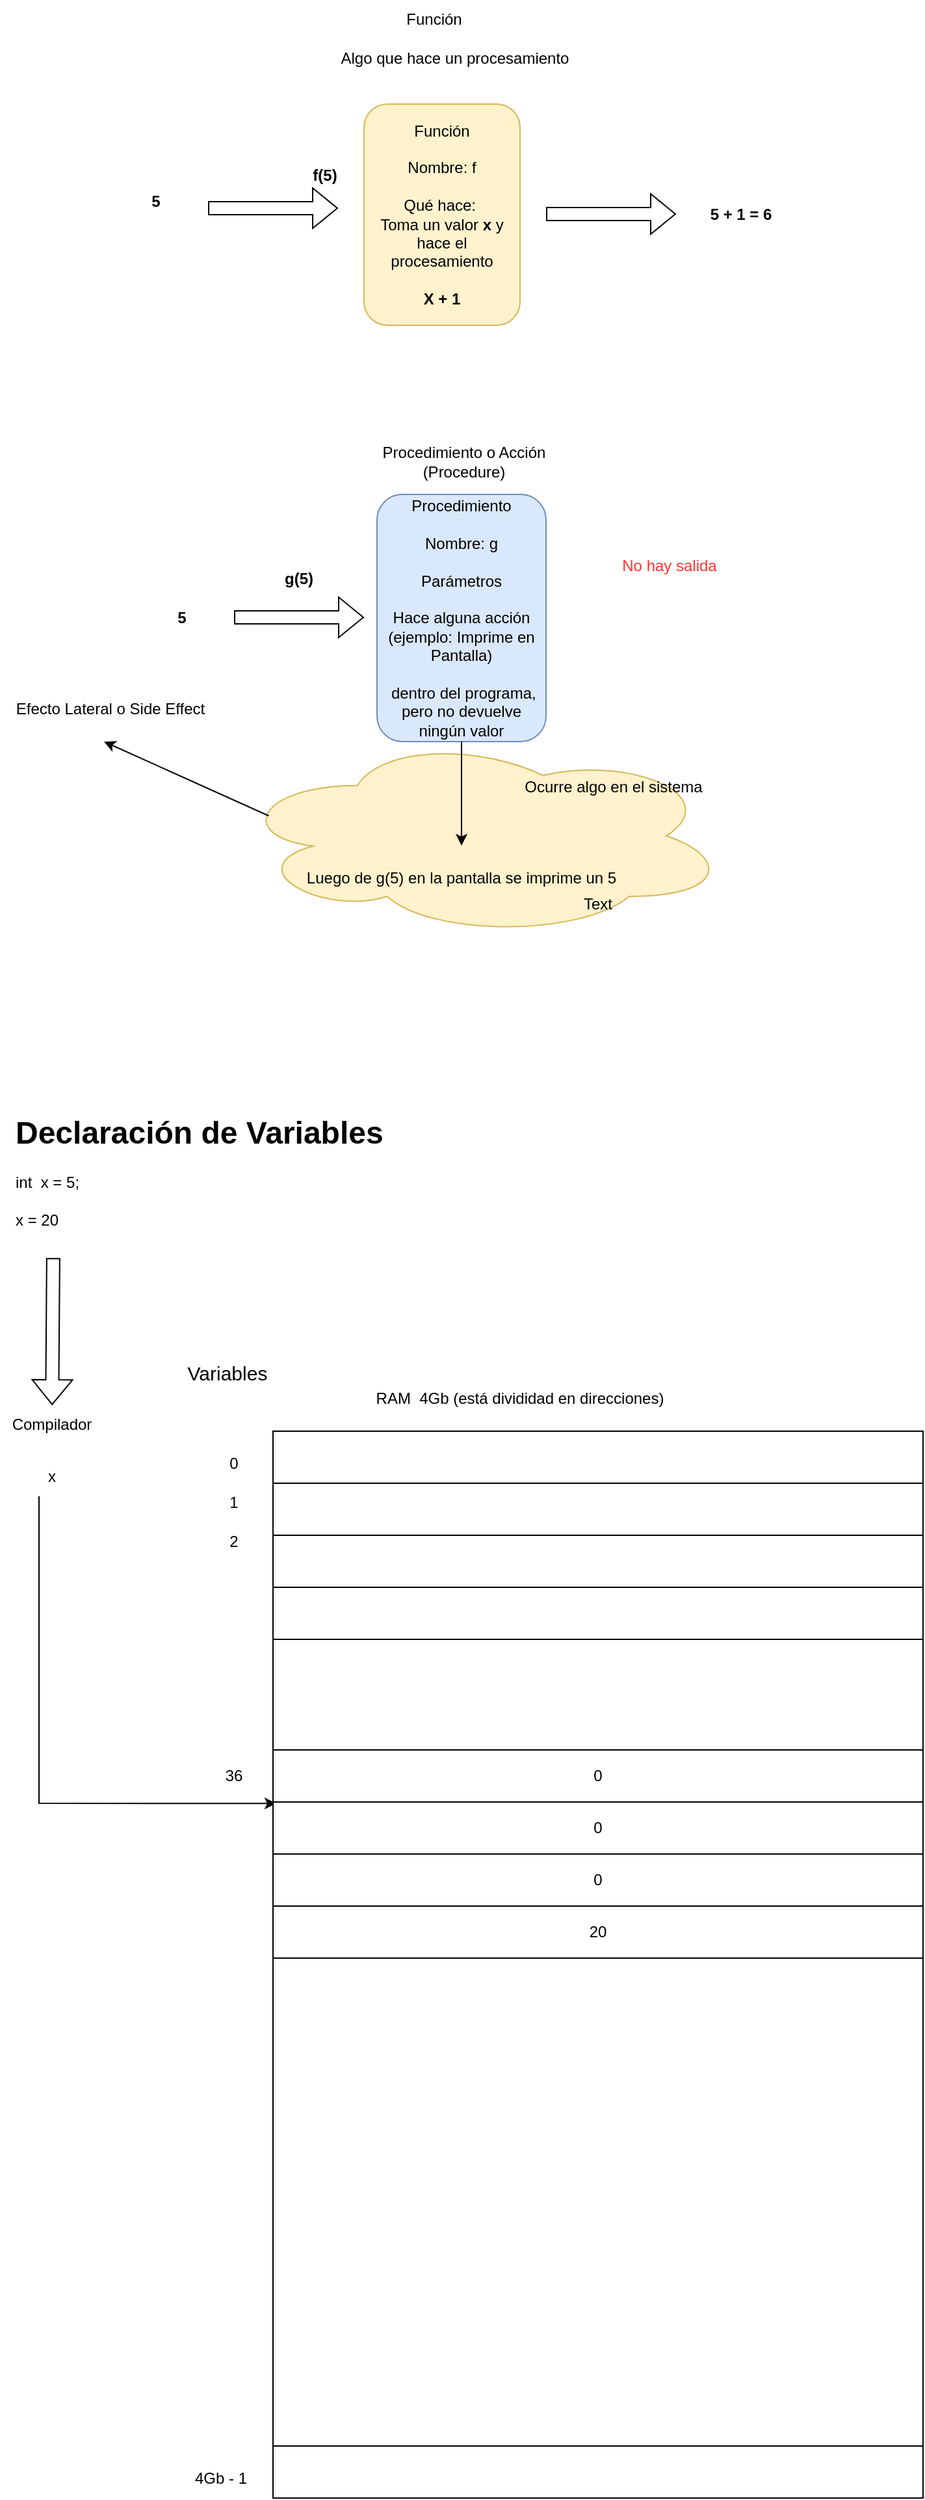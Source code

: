 <mxfile version="24.8.4">
  <diagram name="Page-1" id="OMScAwG-kNJ3uhis41Wr">
    <mxGraphModel grid="1" page="1" gridSize="10" guides="1" tooltips="1" connect="1" arrows="1" fold="1" pageScale="1" pageWidth="827" pageHeight="1169" math="0" shadow="0">
      <root>
        <mxCell id="0" />
        <mxCell id="1" parent="0" />
        <mxCell id="cO0M3a5bvMooVGa-kS_4-1" value="Función&lt;br&gt;&lt;br&gt;Nombre: f&lt;br&gt;&lt;br&gt;Qué hace:&amp;nbsp;&lt;br&gt;Toma un valor &lt;b&gt;x&lt;/b&gt;&amp;nbsp;y hace el procesamiento&lt;br&gt;&lt;br&gt;&lt;div&gt;&lt;b&gt;X + 1&lt;/b&gt;&lt;/div&gt;" style="rounded=1;whiteSpace=wrap;html=1;fillColor=#fff2cc;strokeColor=#d6b656;" vertex="1" parent="1">
          <mxGeometry x="360" y="120" width="120" height="170" as="geometry" />
        </mxCell>
        <mxCell id="cO0M3a5bvMooVGa-kS_4-2" value="Algo que hace un procesamiento" style="text;html=1;align=center;verticalAlign=middle;whiteSpace=wrap;rounded=0;" vertex="1" parent="1">
          <mxGeometry x="340" y="70" width="180" height="30" as="geometry" />
        </mxCell>
        <mxCell id="cO0M3a5bvMooVGa-kS_4-3" value="&lt;b&gt;5&lt;/b&gt;" style="text;html=1;align=center;verticalAlign=middle;whiteSpace=wrap;rounded=0;" vertex="1" parent="1">
          <mxGeometry x="170" y="180" width="60" height="30" as="geometry" />
        </mxCell>
        <mxCell id="cO0M3a5bvMooVGa-kS_4-4" value="" style="shape=flexArrow;endArrow=classic;html=1;rounded=0;" edge="1" parent="1">
          <mxGeometry width="50" height="50" relative="1" as="geometry">
            <mxPoint x="240" y="200" as="sourcePoint" />
            <mxPoint x="340" y="200" as="targetPoint" />
          </mxGeometry>
        </mxCell>
        <mxCell id="cO0M3a5bvMooVGa-kS_4-5" value="&lt;b&gt;f(5)&lt;/b&gt;" style="text;html=1;align=center;verticalAlign=middle;whiteSpace=wrap;rounded=0;" vertex="1" parent="1">
          <mxGeometry x="300" y="160" width="60" height="30" as="geometry" />
        </mxCell>
        <mxCell id="cO0M3a5bvMooVGa-kS_4-6" value="" style="shape=flexArrow;endArrow=classic;html=1;rounded=0;" edge="1" parent="1">
          <mxGeometry width="50" height="50" relative="1" as="geometry">
            <mxPoint x="500" y="204.5" as="sourcePoint" />
            <mxPoint x="600" y="204.5" as="targetPoint" />
          </mxGeometry>
        </mxCell>
        <mxCell id="cO0M3a5bvMooVGa-kS_4-7" value="&lt;b&gt;5 + 1 = 6&lt;/b&gt;" style="text;html=1;align=center;verticalAlign=middle;whiteSpace=wrap;rounded=0;" vertex="1" parent="1">
          <mxGeometry x="620" y="190" width="60" height="30" as="geometry" />
        </mxCell>
        <mxCell id="cO0M3a5bvMooVGa-kS_4-8" value="Función" style="text;html=1;align=center;verticalAlign=middle;whiteSpace=wrap;rounded=0;" vertex="1" parent="1">
          <mxGeometry x="384" y="40" width="60" height="30" as="geometry" />
        </mxCell>
        <mxCell id="cO0M3a5bvMooVGa-kS_4-9" value="Procedimiento o Acción (Procedure)" style="text;html=1;align=center;verticalAlign=middle;whiteSpace=wrap;rounded=0;" vertex="1" parent="1">
          <mxGeometry x="354" y="380" width="166" height="30" as="geometry" />
        </mxCell>
        <mxCell id="cO0M3a5bvMooVGa-kS_4-10" value="Procedimiento&lt;div&gt;&lt;br&gt;&lt;/div&gt;&lt;div&gt;Nombre: g&lt;/div&gt;&lt;div&gt;&lt;br&gt;&lt;/div&gt;&lt;div&gt;Parámetros&lt;/div&gt;&lt;div&gt;&lt;br&gt;&lt;/div&gt;&lt;div&gt;Hace alguna acción&lt;br&gt;(ejemplo: Imprime en Pantalla)&lt;br&gt;&lt;br&gt;&amp;nbsp;dentro del programa, pero no devuelve ningún valor&lt;/div&gt;" style="rounded=1;whiteSpace=wrap;html=1;fillColor=#dae8fc;strokeColor=#6c8ebf;" vertex="1" parent="1">
          <mxGeometry x="370" y="420" width="130" height="190" as="geometry" />
        </mxCell>
        <mxCell id="cO0M3a5bvMooVGa-kS_4-11" value="" style="shape=flexArrow;endArrow=classic;html=1;rounded=0;" edge="1" parent="1">
          <mxGeometry width="50" height="50" relative="1" as="geometry">
            <mxPoint x="260" y="514.5" as="sourcePoint" />
            <mxPoint x="360" y="514.5" as="targetPoint" />
          </mxGeometry>
        </mxCell>
        <mxCell id="cO0M3a5bvMooVGa-kS_4-12" value="&lt;b&gt;5&lt;/b&gt;" style="text;html=1;align=center;verticalAlign=middle;whiteSpace=wrap;rounded=0;" vertex="1" parent="1">
          <mxGeometry x="190" y="500" width="60" height="30" as="geometry" />
        </mxCell>
        <mxCell id="cO0M3a5bvMooVGa-kS_4-13" value="&lt;b&gt;g(5)&lt;/b&gt;" style="text;html=1;align=center;verticalAlign=middle;whiteSpace=wrap;rounded=0;" vertex="1" parent="1">
          <mxGeometry x="280" y="470" width="60" height="30" as="geometry" />
        </mxCell>
        <mxCell id="cO0M3a5bvMooVGa-kS_4-14" value="&lt;font color=&quot;#ff3333&quot;&gt;No hay salida&lt;/font&gt;" style="text;html=1;align=center;verticalAlign=middle;whiteSpace=wrap;rounded=0;" vertex="1" parent="1">
          <mxGeometry x="530" y="460" width="130" height="30" as="geometry" />
        </mxCell>
        <mxCell id="cO0M3a5bvMooVGa-kS_4-18" value="" style="ellipse;shape=cloud;whiteSpace=wrap;html=1;fillColor=#fff2cc;strokeColor=#d6b656;" vertex="1" parent="1">
          <mxGeometry x="260" y="605" width="380" height="155" as="geometry" />
        </mxCell>
        <mxCell id="cO0M3a5bvMooVGa-kS_4-16" value="Ocurre algo en el sistema" style="text;html=1;align=center;verticalAlign=middle;whiteSpace=wrap;rounded=0;" vertex="1" parent="1">
          <mxGeometry x="444" y="630" width="216" height="30" as="geometry" />
        </mxCell>
        <mxCell id="cO0M3a5bvMooVGa-kS_4-17" value="Luego de g(5) en la pantalla se imprime un 5" style="text;html=1;align=center;verticalAlign=middle;whiteSpace=wrap;rounded=0;" vertex="1" parent="1">
          <mxGeometry x="310" y="700" width="250" height="30" as="geometry" />
        </mxCell>
        <mxCell id="cO0M3a5bvMooVGa-kS_4-19" value="" style="endArrow=classic;html=1;rounded=0;exitX=0.07;exitY=0.4;exitDx=0;exitDy=0;exitPerimeter=0;" edge="1" parent="1" source="cO0M3a5bvMooVGa-kS_4-18">
          <mxGeometry width="50" height="50" relative="1" as="geometry">
            <mxPoint x="190" y="670" as="sourcePoint" />
            <mxPoint x="160" y="610" as="targetPoint" />
          </mxGeometry>
        </mxCell>
        <mxCell id="cO0M3a5bvMooVGa-kS_4-20" value="Efecto Lateral o Side Effect" style="text;html=1;align=center;verticalAlign=middle;whiteSpace=wrap;rounded=0;" vertex="1" parent="1">
          <mxGeometry x="80" y="570" width="170" height="30" as="geometry" />
        </mxCell>
        <mxCell id="cO0M3a5bvMooVGa-kS_4-15" value="" style="endArrow=classic;html=1;rounded=0;exitX=0.5;exitY=1;exitDx=0;exitDy=0;" edge="1" parent="1" source="cO0M3a5bvMooVGa-kS_4-10">
          <mxGeometry width="50" height="50" relative="1" as="geometry">
            <mxPoint x="450" y="720" as="sourcePoint" />
            <mxPoint x="435" y="690" as="targetPoint" />
          </mxGeometry>
        </mxCell>
        <mxCell id="cO0M3a5bvMooVGa-kS_4-21" value="&lt;font style=&quot;font-size: 15px;&quot;&gt;Variables&lt;/font&gt;" style="text;html=1;align=center;verticalAlign=middle;whiteSpace=wrap;rounded=0;" vertex="1" parent="1">
          <mxGeometry x="90" y="1080" width="330" height="30" as="geometry" />
        </mxCell>
        <mxCell id="cO0M3a5bvMooVGa-kS_4-23" value="RAM&amp;nbsp; 4Gb (está divididad en direcciones)" style="text;html=1;align=center;verticalAlign=middle;whiteSpace=wrap;rounded=0;" vertex="1" parent="1">
          <mxGeometry x="320" y="1100" width="320" height="30" as="geometry" />
        </mxCell>
        <mxCell id="cO0M3a5bvMooVGa-kS_4-24" value="" style="rounded=0;whiteSpace=wrap;html=1;" vertex="1" parent="1">
          <mxGeometry x="290" y="1140" width="500" height="820" as="geometry" />
        </mxCell>
        <mxCell id="cO0M3a5bvMooVGa-kS_4-25" value="0" style="text;html=1;align=center;verticalAlign=middle;whiteSpace=wrap;rounded=0;" vertex="1" parent="1">
          <mxGeometry x="230" y="1150" width="60" height="30" as="geometry" />
        </mxCell>
        <mxCell id="cO0M3a5bvMooVGa-kS_4-26" value="1" style="text;html=1;align=center;verticalAlign=middle;whiteSpace=wrap;rounded=0;" vertex="1" parent="1">
          <mxGeometry x="230" y="1180" width="60" height="30" as="geometry" />
        </mxCell>
        <mxCell id="cO0M3a5bvMooVGa-kS_4-27" value="2" style="text;html=1;align=center;verticalAlign=middle;whiteSpace=wrap;rounded=0;" vertex="1" parent="1">
          <mxGeometry x="230" y="1210" width="60" height="30" as="geometry" />
        </mxCell>
        <mxCell id="cO0M3a5bvMooVGa-kS_4-28" value="4Gb - 1" style="text;html=1;align=center;verticalAlign=middle;whiteSpace=wrap;rounded=0;" vertex="1" parent="1">
          <mxGeometry x="220" y="1930" width="60" height="30" as="geometry" />
        </mxCell>
        <mxCell id="cO0M3a5bvMooVGa-kS_4-29" value="" style="rounded=0;whiteSpace=wrap;html=1;" vertex="1" parent="1">
          <mxGeometry x="290" y="1140" width="500" height="40" as="geometry" />
        </mxCell>
        <mxCell id="cO0M3a5bvMooVGa-kS_4-30" value="" style="rounded=0;whiteSpace=wrap;html=1;" vertex="1" parent="1">
          <mxGeometry x="290" y="1180" width="500" height="40" as="geometry" />
        </mxCell>
        <mxCell id="cO0M3a5bvMooVGa-kS_4-31" value="" style="rounded=0;whiteSpace=wrap;html=1;" vertex="1" parent="1">
          <mxGeometry x="290" y="1220" width="500" height="40" as="geometry" />
        </mxCell>
        <mxCell id="cO0M3a5bvMooVGa-kS_4-32" value="" style="rounded=0;whiteSpace=wrap;html=1;" vertex="1" parent="1">
          <mxGeometry x="290" y="1260" width="500" height="40" as="geometry" />
        </mxCell>
        <mxCell id="cO0M3a5bvMooVGa-kS_4-33" value="" style="rounded=0;whiteSpace=wrap;html=1;" vertex="1" parent="1">
          <mxGeometry x="290" y="1920" width="500" height="40" as="geometry" />
        </mxCell>
        <mxCell id="cO0M3a5bvMooVGa-kS_4-34" value="Text" style="text;html=1;align=center;verticalAlign=middle;whiteSpace=wrap;rounded=0;" vertex="1" parent="1">
          <mxGeometry x="510" y="720" width="60" height="30" as="geometry" />
        </mxCell>
        <mxCell id="cO0M3a5bvMooVGa-kS_4-35" value="&lt;h1 style=&quot;margin-top: 0px;&quot;&gt;Declaración de Variables&lt;/h1&gt;&lt;p&gt;int&amp;nbsp; x = 5;&lt;br&gt;&lt;br&gt;x = 20&lt;/p&gt;" style="text;html=1;whiteSpace=wrap;overflow=hidden;rounded=0;" vertex="1" parent="1">
          <mxGeometry x="90" y="890" width="340" height="120" as="geometry" />
        </mxCell>
        <mxCell id="cO0M3a5bvMooVGa-kS_4-36" value="Compilador" style="text;html=1;align=center;verticalAlign=middle;whiteSpace=wrap;rounded=0;" vertex="1" parent="1">
          <mxGeometry x="80" y="1120" width="80" height="30" as="geometry" />
        </mxCell>
        <mxCell id="cO0M3a5bvMooVGa-kS_4-37" value="" style="shape=flexArrow;endArrow=classic;html=1;rounded=0;exitX=0.091;exitY=0.974;exitDx=0;exitDy=0;exitPerimeter=0;" edge="1" parent="1" source="cO0M3a5bvMooVGa-kS_4-35" target="cO0M3a5bvMooVGa-kS_4-36">
          <mxGeometry width="50" height="50" relative="1" as="geometry">
            <mxPoint x="90" y="1070" as="sourcePoint" />
            <mxPoint x="170" y="1020" as="targetPoint" />
          </mxGeometry>
        </mxCell>
        <mxCell id="cO0M3a5bvMooVGa-kS_4-39" value="" style="endArrow=classic;html=1;rounded=0;entryX=0.005;entryY=0.349;entryDx=0;entryDy=0;entryPerimeter=0;" edge="1" parent="1" target="cO0M3a5bvMooVGa-kS_4-24">
          <mxGeometry width="50" height="50" relative="1" as="geometry">
            <mxPoint x="110" y="1190" as="sourcePoint" />
            <mxPoint x="180" y="1230" as="targetPoint" />
            <Array as="points">
              <mxPoint x="110" y="1426" />
            </Array>
          </mxGeometry>
        </mxCell>
        <mxCell id="cO0M3a5bvMooVGa-kS_4-42" value="36" style="text;html=1;align=center;verticalAlign=middle;whiteSpace=wrap;rounded=0;" vertex="1" parent="1">
          <mxGeometry x="230" y="1390" width="60" height="30" as="geometry" />
        </mxCell>
        <mxCell id="cO0M3a5bvMooVGa-kS_4-43" value="0" style="rounded=0;whiteSpace=wrap;html=1;" vertex="1" parent="1">
          <mxGeometry x="290" y="1385" width="500" height="40" as="geometry" />
        </mxCell>
        <mxCell id="cO0M3a5bvMooVGa-kS_4-44" value="0" style="rounded=0;whiteSpace=wrap;html=1;" vertex="1" parent="1">
          <mxGeometry x="290" y="1425" width="500" height="40" as="geometry" />
        </mxCell>
        <mxCell id="cO0M3a5bvMooVGa-kS_4-45" value="0" style="rounded=0;whiteSpace=wrap;html=1;" vertex="1" parent="1">
          <mxGeometry x="290" y="1465" width="500" height="40" as="geometry" />
        </mxCell>
        <mxCell id="cO0M3a5bvMooVGa-kS_4-46" value="20" style="rounded=0;whiteSpace=wrap;html=1;" vertex="1" parent="1">
          <mxGeometry x="290" y="1505" width="500" height="40" as="geometry" />
        </mxCell>
        <mxCell id="cO0M3a5bvMooVGa-kS_4-47" value="x" style="text;html=1;align=center;verticalAlign=middle;whiteSpace=wrap;rounded=0;" vertex="1" parent="1">
          <mxGeometry x="90" y="1160" width="60" height="30" as="geometry" />
        </mxCell>
      </root>
    </mxGraphModel>
  </diagram>
</mxfile>
